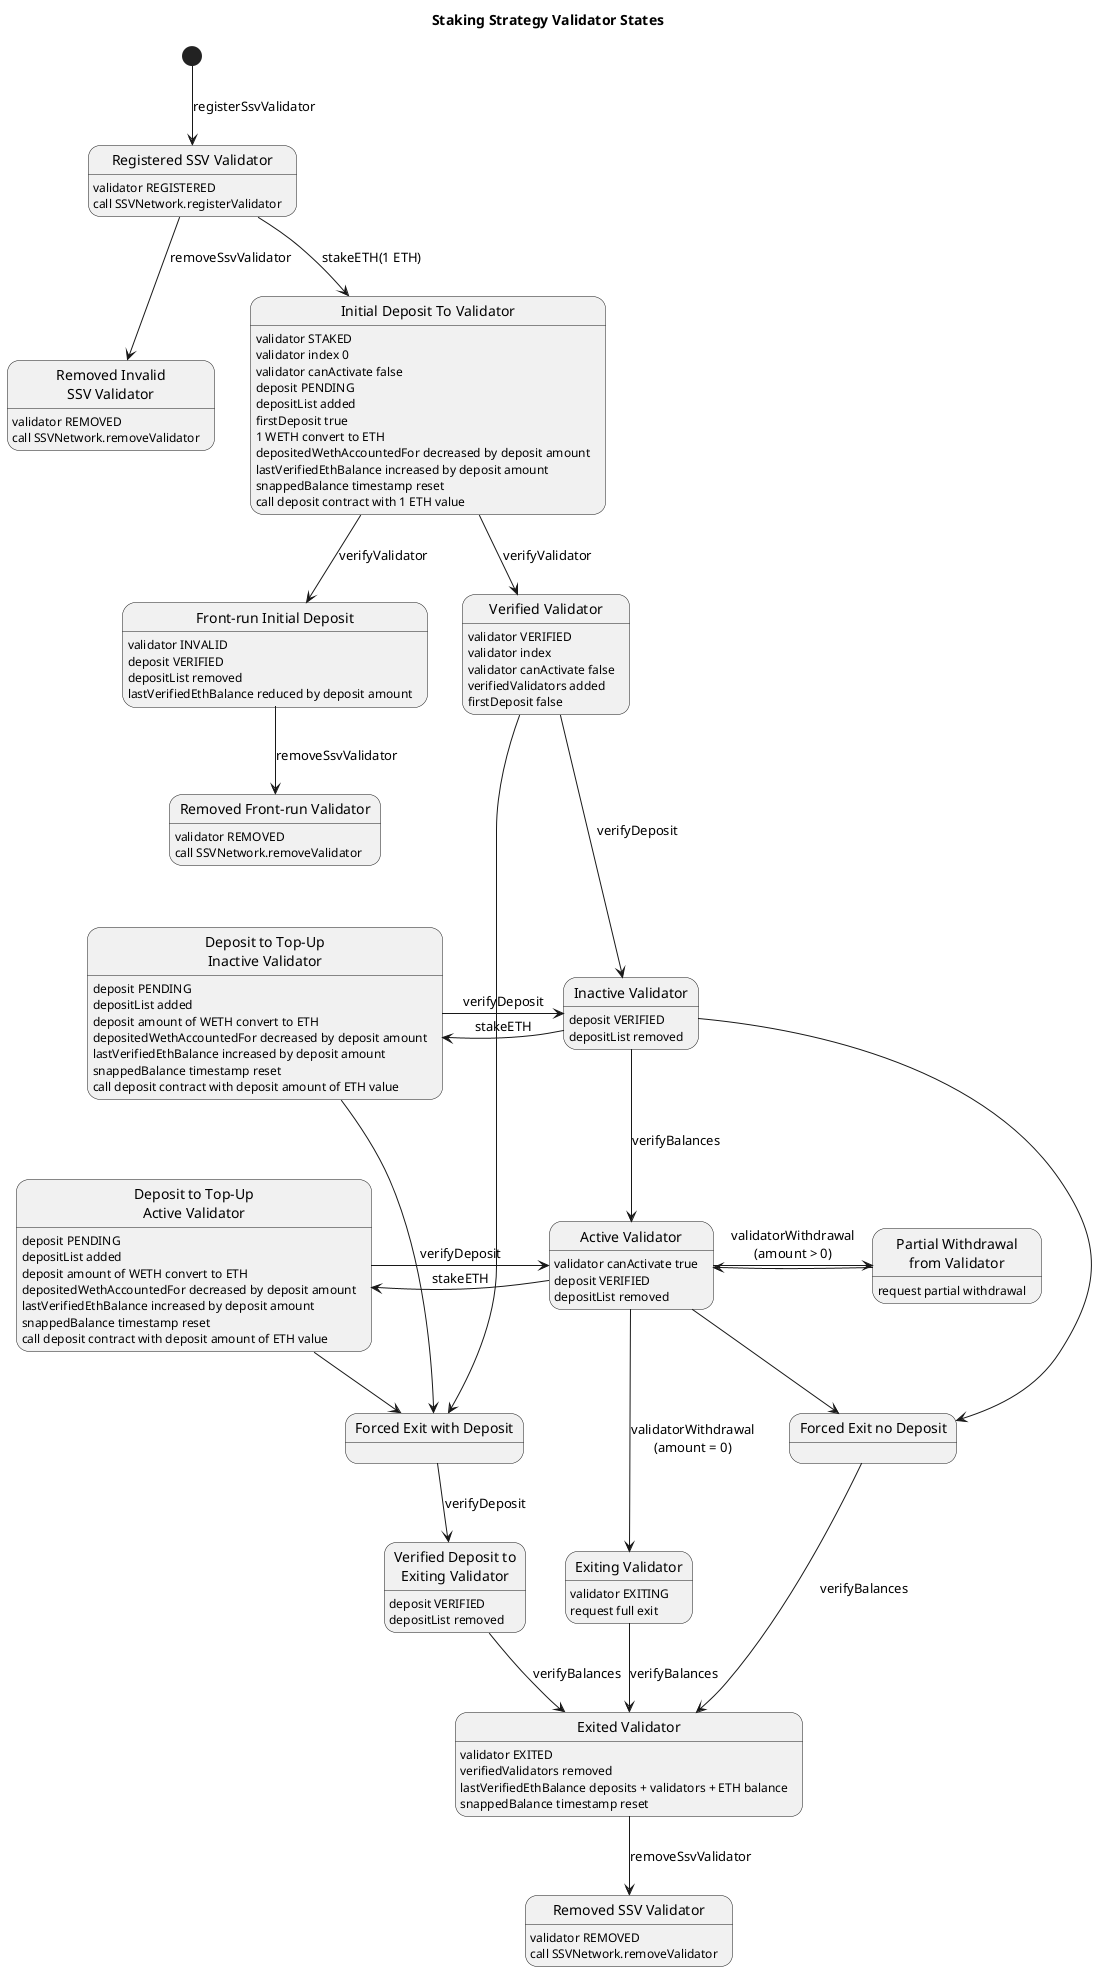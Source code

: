 @startuml

title Staking Strategy Validator States

state "Registered SSV Validator" as RegisteredValidator
RegisteredValidator : validator REGISTERED
RegisteredValidator : call SSVNetwork.registerValidator

state "Removed Invalid\nSSV Validator" as InvalidSSVValidator
InvalidSSVValidator : validator REMOVED
InvalidSSVValidator : call SSVNetwork.removeValidator

state "Initial Deposit To Validator" as InitialDeposit
InitialDeposit : validator STAKED
InitialDeposit : validator index 0
InitialDeposit : validator canActivate false
InitialDeposit : deposit PENDING
InitialDeposit : depositList added
InitialDeposit : firstDeposit true
InitialDeposit : 1 WETH convert to ETH
InitialDeposit : depositedWethAccountedFor decreased by deposit amount
InitialDeposit : lastVerifiedEthBalance increased by deposit amount
InitialDeposit : snappedBalance timestamp reset
InitialDeposit : call deposit contract with 1 ETH value

state "Front-run Initial Deposit" as FrontRunDeposit
FrontRunDeposit : validator INVALID
FrontRunDeposit : deposit VERIFIED
FrontRunDeposit : depositList removed
FrontRunDeposit : lastVerifiedEthBalance reduced by deposit amount

state "Removed Front-run Validator" as RemovedFrontRunValidator
RemovedFrontRunValidator : validator REMOVED
RemovedFrontRunValidator : call SSVNetwork.removeValidator

state "Verified Validator" as VerifiedValidator
VerifiedValidator : validator VERIFIED
VerifiedValidator : validator index
VerifiedValidator : validator canActivate false
VerifiedValidator : verifiedValidators added
VerifiedValidator : firstDeposit false

state "Inactive Validator" as VerifiedDepositInactive
VerifiedDepositInactive : deposit VERIFIED
VerifiedDepositInactive : depositList removed

state "Active Validator" as VerifiedDepositActive
VerifiedDepositActive : validator canActivate true
VerifiedDepositActive : deposit VERIFIED
VerifiedDepositActive : depositList removed

state "Verified Deposit to\nExiting Validator" as DepositToExitingValidator
DepositToExitingValidator : deposit VERIFIED
DepositToExitingValidator : depositList removed

state "Deposit to Top-Up\nInactive Validator" as TopUpDepositInactive
TopUpDepositInactive : deposit PENDING
TopUpDepositInactive : depositList added
TopUpDepositInactive : deposit amount of WETH convert to ETH
TopUpDepositInactive : depositedWethAccountedFor decreased by deposit amount
TopUpDepositInactive : lastVerifiedEthBalance increased by deposit amount
TopUpDepositInactive : snappedBalance timestamp reset
TopUpDepositInactive : call deposit contract with deposit amount of ETH value

state "Deposit to Top-Up\nActive Validator" as TopUpDepositActive
TopUpDepositActive : deposit PENDING
TopUpDepositActive : depositList added
TopUpDepositActive : deposit amount of WETH convert to ETH
TopUpDepositActive : depositedWethAccountedFor decreased by deposit amount
TopUpDepositActive : lastVerifiedEthBalance increased by deposit amount
TopUpDepositActive : snappedBalance timestamp reset
TopUpDepositActive : call deposit contract with deposit amount of ETH value

state "Forced Exit with Deposit" as ForcedExitWithDeposit
state "Forced Exit no Deposit" as ForcedExitNoDeposit

state "Exited Validator" as ExitedValidator
ExitedValidator : validator EXITED
ExitedValidator : verifiedValidators removed
ExitedValidator : lastVerifiedEthBalance deposits + validators + ETH balance
ExitedValidator : snappedBalance timestamp reset

state "Partial Withdrawal\nfrom Validator" as PartialWithdrawal
PartialWithdrawal : request partial withdrawal

state "Exiting Validator" as ExitingValidator
ExitingValidator : validator EXITING
ExitingValidator : request full exit

state "Removed SSV Validator" as RemovedExitedValidator
RemovedExitedValidator : validator REMOVED
RemovedExitedValidator : call SSVNetwork.removeValidator

' state "Snapped Balances" as SnappedBalances
' SnappedBalances : snappedBalance\n  blockRoot\n  timestamp\n  ETH Balance

' state "Verified Balances" as VerifiedBalances
' VerifiedBalances : snappedBalance timestamp reset
' VerifiedBalances : lastVerifiedEthBalance deposits + validators + ETH balance

[*] --> RegisteredValidator : registerSsvValidator

RegisteredValidator --> InitialDeposit : stakeETH(1 ETH)
RegisteredValidator --> InvalidSSVValidator : removeSsvValidator

InitialDeposit --> VerifiedValidator : verifyValidator
InitialDeposit --> FrontRunDeposit : verifyValidator
FrontRunDeposit --> RemovedFrontRunValidator : removeSsvValidator
VerifiedValidator ---> VerifiedDepositInactive : verifyDeposit
VerifiedValidator --> ForcedExitWithDeposit

TopUpDepositInactive <- VerifiedDepositInactive : stakeETH
TopUpDepositInactive -> VerifiedDepositInactive : verifyDeposit
VerifiedDepositInactive ---> ForcedExitNoDeposit
ForcedExitNoDeposit ---> ExitedValidator : verifyBalances
TopUpDepositInactive ---> ForcedExitWithDeposit
TopUpDepositActive --> ForcedExitWithDeposit
ForcedExitWithDeposit --> DepositToExitingValidator : verifyDeposit
VerifiedDepositInactive --> VerifiedDepositActive : verifyBalances

TopUpDepositActive <- VerifiedDepositActive : stakeETH
TopUpDepositActive -> VerifiedDepositActive : verifyDeposit
VerifiedDepositActive --> ForcedExitNoDeposit

DepositToExitingValidator --> ExitedValidator : verifyBalances

VerifiedDepositActive -> PartialWithdrawal : validatorWithdrawal\n(amount > 0)
VerifiedDepositActive <- PartialWithdrawal
VerifiedDepositActive ---> ExitingValidator : validatorWithdrawal\n(amount = 0)
ExitingValidator --> ExitedValidator : verifyBalances
ExitedValidator --> RemovedExitedValidator : removeSsvValidator

' SnappedBalances --> VerifiedBalances : verifyBalances
' VerifiedBalances --> SnappedBalances : snapBalances

@enduml